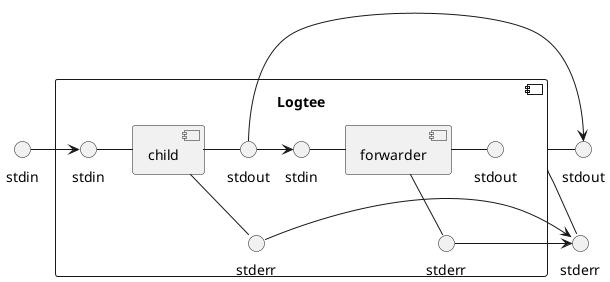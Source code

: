 @startuml

() "stdin" as stdin_logtee
stdin_logtee -[hidden]right- Logtee
() "stdout" as stdout_logtee
stdout_logtee -left- Logtee
() "stderr" as stderr_logtee
stderr_logtee -up- Logtee

component Logtee {
    () "stdin" as stdin_child
    stdin_child -right- child
    () "stdout" as stdout_child
    stdout_child -left- child
    () "stderr" as stderr_child
    stderr_child -up- child

    () "stdin" as stdin_forwarder
    stdin_forwarder -right- forwarder
    () "stdout" as stdout_forwarder
    stdout_forwarder -left- forwarder
    () "stderr" as stderr_forwarder
    stderr_forwarder -up- forwarder

    stdin_logtee -> stdin_child
    stdout_child -> stdout_logtee
    stdout_child -> stdin_forwarder
    stderr_child -> stderr_logtee
    stderr_forwarder -> stderr_logtee

    component "child" {
    }

    component "forwarder" {
    }

}
@enduml